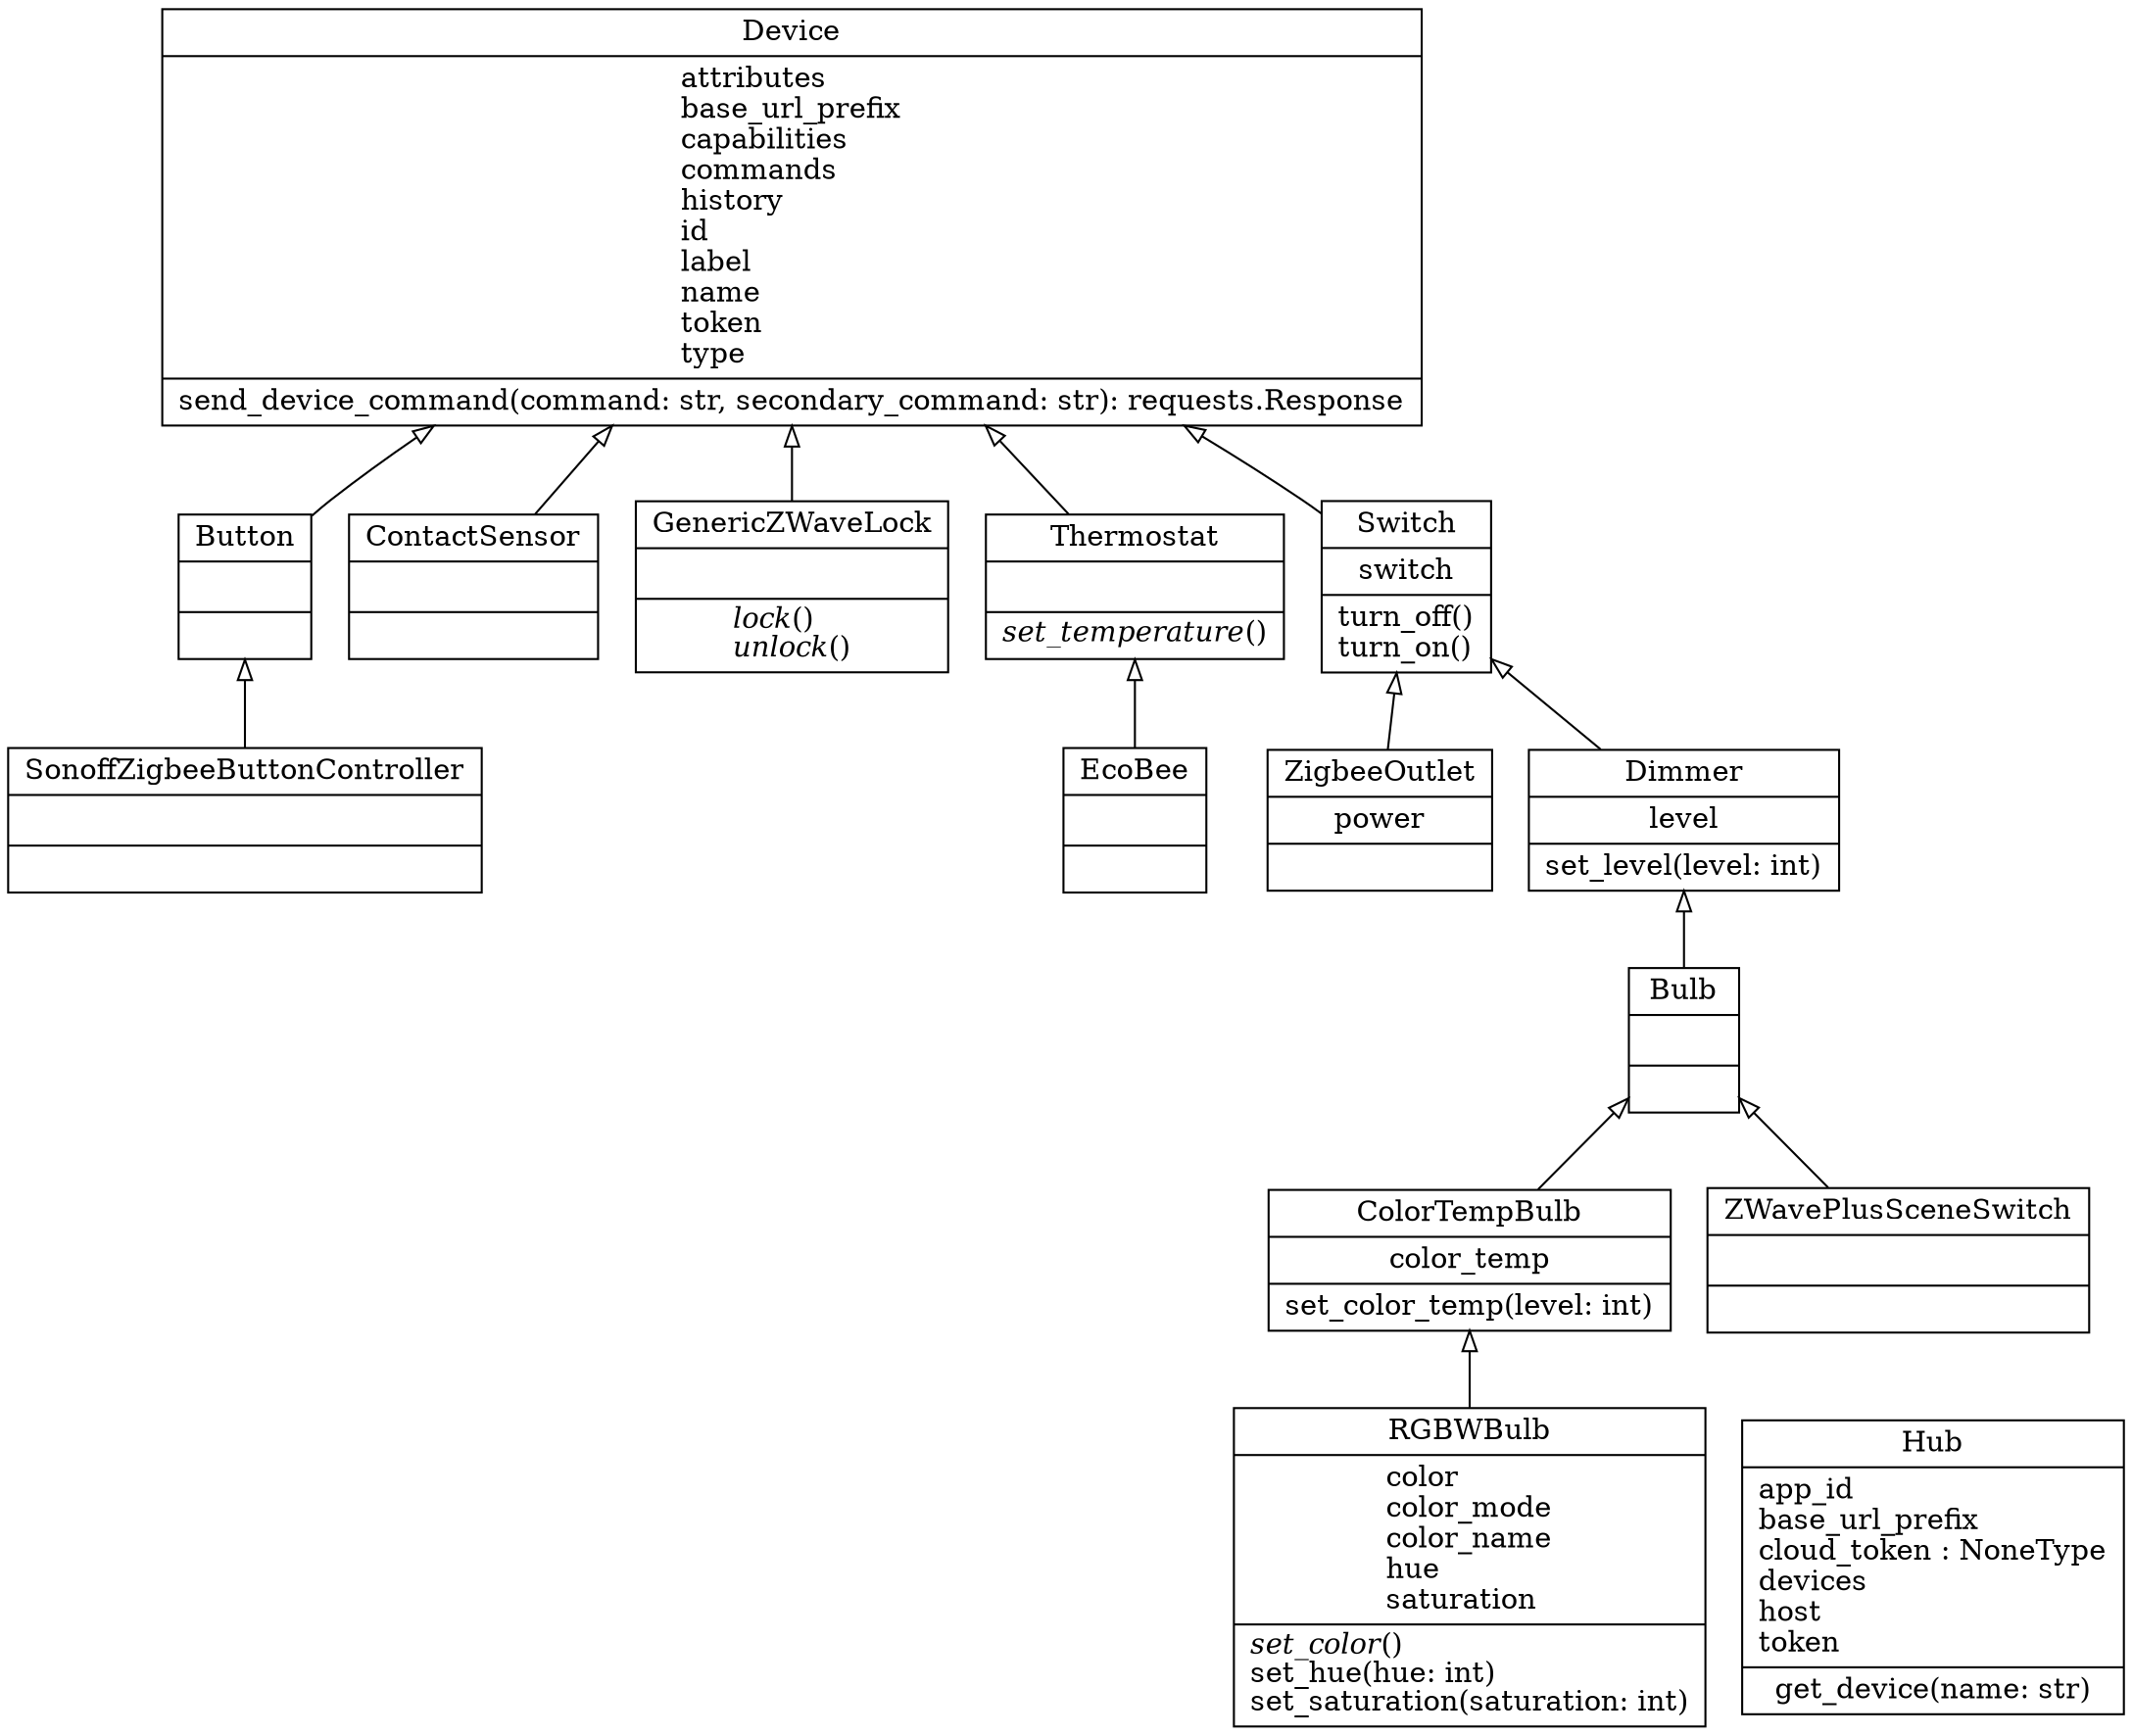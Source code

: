 digraph "classes" {
rankdir=BT
charset="utf-8"
"hubitatcontrol.lights.Bulb" [color="black", fontcolor="black", label=<{Bulb|<br ALIGN="LEFT"/>|}>, shape="record", style="solid"];
"hubitatcontrol.generic.Button" [color="black", fontcolor="black", label=<{Button|<br ALIGN="LEFT"/>|}>, shape="record", style="solid"];
"hubitatcontrol.lights.ColorTempBulb" [color="black", fontcolor="black", label=<{ColorTempBulb|color_temp<br ALIGN="LEFT"/>|set_color_temp(level: int)<br ALIGN="LEFT"/>}>, shape="record", style="solid"];
"hubitatcontrol.sensors.ContactSensor" [color="black", fontcolor="black", label=<{ContactSensor|<br ALIGN="LEFT"/>|}>, shape="record", style="solid"];
"hubitatcontrol.hub.Device" [color="black", fontcolor="black", label=<{Device|attributes<br ALIGN="LEFT"/>base_url_prefix<br ALIGN="LEFT"/>capabilities<br ALIGN="LEFT"/>commands<br ALIGN="LEFT"/>history<br ALIGN="LEFT"/>id<br ALIGN="LEFT"/>label<br ALIGN="LEFT"/>name<br ALIGN="LEFT"/>token<br ALIGN="LEFT"/>type<br ALIGN="LEFT"/>|send_device_command(command: str, secondary_command: str): requests.Response<br ALIGN="LEFT"/>}>, shape="record", style="solid"];
"hubitatcontrol.lights.Dimmer" [color="black", fontcolor="black", label=<{Dimmer|level<br ALIGN="LEFT"/>|set_level(level: int)<br ALIGN="LEFT"/>}>, shape="record", style="solid"];
"hubitatcontrol.generic.EcoBee" [color="black", fontcolor="black", label=<{EcoBee|<br ALIGN="LEFT"/>|}>, shape="record", style="solid"];
"hubitatcontrol.generic.GenericZWaveLock" [color="black", fontcolor="black", label=<{GenericZWaveLock|<br ALIGN="LEFT"/>|<I>lock</I>()<br ALIGN="LEFT"/><I>unlock</I>()<br ALIGN="LEFT"/>}>, shape="record", style="solid"];
"hubitatcontrol.hub.Hub" [color="black", fontcolor="black", label=<{Hub|app_id<br ALIGN="LEFT"/>base_url_prefix<br ALIGN="LEFT"/>cloud_token : NoneType<br ALIGN="LEFT"/>devices<br ALIGN="LEFT"/>host<br ALIGN="LEFT"/>token<br ALIGN="LEFT"/>|get_device(name: str)<br ALIGN="LEFT"/>}>, shape="record", style="solid"];
"hubitatcontrol.lights.RGBWBulb" [color="black", fontcolor="black", label=<{RGBWBulb|color<br ALIGN="LEFT"/>color_mode<br ALIGN="LEFT"/>color_name<br ALIGN="LEFT"/>hue<br ALIGN="LEFT"/>saturation<br ALIGN="LEFT"/>|<I>set_color</I>()<br ALIGN="LEFT"/>set_hue(hue: int)<br ALIGN="LEFT"/>set_saturation(saturation: int)<br ALIGN="LEFT"/>}>, shape="record", style="solid"];
"hubitatcontrol.generic.SonoffZigbeeButtonController" [color="black", fontcolor="black", label=<{SonoffZigbeeButtonController|<br ALIGN="LEFT"/>|}>, shape="record", style="solid"];
"hubitatcontrol.generic.Switch" [color="black", fontcolor="black", label=<{Switch|switch<br ALIGN="LEFT"/>|turn_off()<br ALIGN="LEFT"/>turn_on()<br ALIGN="LEFT"/>}>, shape="record", style="solid"];
"hubitatcontrol.generic.Thermostat" [color="black", fontcolor="black", label=<{Thermostat|<br ALIGN="LEFT"/>|<I>set_temperature</I>()<br ALIGN="LEFT"/>}>, shape="record", style="solid"];
"hubitatcontrol.lights.ZWavePlusSceneSwitch" [color="black", fontcolor="black", label=<{ZWavePlusSceneSwitch|<br ALIGN="LEFT"/>|}>, shape="record", style="solid"];
"hubitatcontrol.generic.ZigbeeOutlet" [color="black", fontcolor="black", label=<{ZigbeeOutlet|power<br ALIGN="LEFT"/>|}>, shape="record", style="solid"];
"hubitatcontrol.generic.Button" -> "hubitatcontrol.hub.Device" [arrowhead="empty", arrowtail="none"];
"hubitatcontrol.generic.EcoBee" -> "hubitatcontrol.generic.Thermostat" [arrowhead="empty", arrowtail="none"];
"hubitatcontrol.generic.GenericZWaveLock" -> "hubitatcontrol.hub.Device" [arrowhead="empty", arrowtail="none"];
"hubitatcontrol.generic.SonoffZigbeeButtonController" -> "hubitatcontrol.generic.Button" [arrowhead="empty", arrowtail="none"];
"hubitatcontrol.generic.Switch" -> "hubitatcontrol.hub.Device" [arrowhead="empty", arrowtail="none"];
"hubitatcontrol.generic.Thermostat" -> "hubitatcontrol.hub.Device" [arrowhead="empty", arrowtail="none"];
"hubitatcontrol.generic.ZigbeeOutlet" -> "hubitatcontrol.generic.Switch" [arrowhead="empty", arrowtail="none"];
"hubitatcontrol.lights.Bulb" -> "hubitatcontrol.lights.Dimmer" [arrowhead="empty", arrowtail="none"];
"hubitatcontrol.lights.ColorTempBulb" -> "hubitatcontrol.lights.Bulb" [arrowhead="empty", arrowtail="none"];
"hubitatcontrol.lights.Dimmer" -> "hubitatcontrol.generic.Switch" [arrowhead="empty", arrowtail="none"];
"hubitatcontrol.lights.RGBWBulb" -> "hubitatcontrol.lights.ColorTempBulb" [arrowhead="empty", arrowtail="none"];
"hubitatcontrol.lights.ZWavePlusSceneSwitch" -> "hubitatcontrol.lights.Bulb" [arrowhead="empty", arrowtail="none"];
"hubitatcontrol.sensors.ContactSensor" -> "hubitatcontrol.hub.Device" [arrowhead="empty", arrowtail="none"];
}
